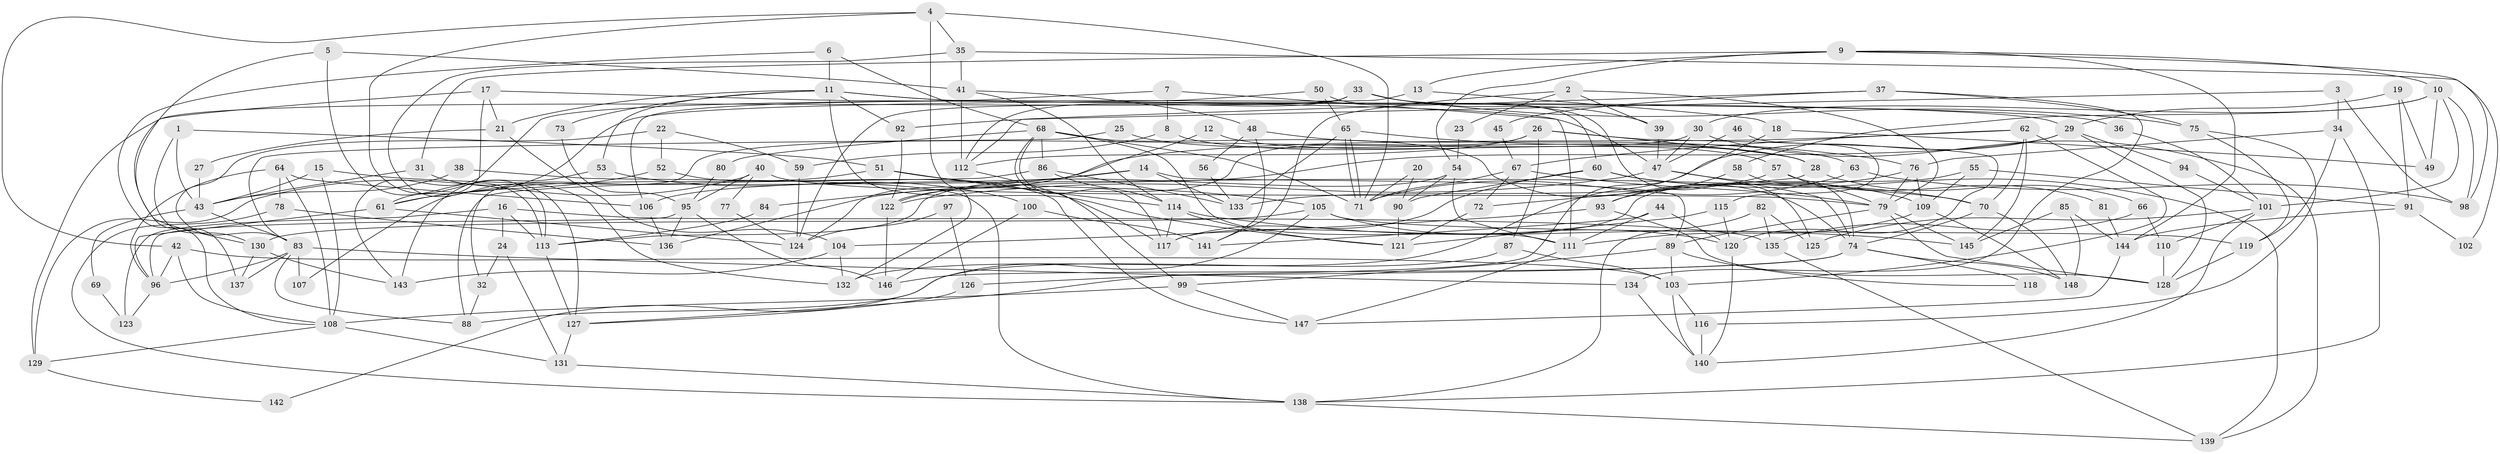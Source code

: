 // coarse degree distribution, {4: 0.1111111111111111, 10: 0.06666666666666667, 6: 0.17777777777777778, 12: 0.044444444444444446, 9: 0.06666666666666667, 5: 0.15555555555555556, 14: 0.044444444444444446, 11: 0.044444444444444446, 8: 0.15555555555555556, 7: 0.1111111111111111, 3: 0.022222222222222223}
// Generated by graph-tools (version 1.1) at 2025/36/03/04/25 23:36:59]
// undirected, 148 vertices, 296 edges
graph export_dot {
  node [color=gray90,style=filled];
  1;
  2;
  3;
  4;
  5;
  6;
  7;
  8;
  9;
  10;
  11;
  12;
  13;
  14;
  15;
  16;
  17;
  18;
  19;
  20;
  21;
  22;
  23;
  24;
  25;
  26;
  27;
  28;
  29;
  30;
  31;
  32;
  33;
  34;
  35;
  36;
  37;
  38;
  39;
  40;
  41;
  42;
  43;
  44;
  45;
  46;
  47;
  48;
  49;
  50;
  51;
  52;
  53;
  54;
  55;
  56;
  57;
  58;
  59;
  60;
  61;
  62;
  63;
  64;
  65;
  66;
  67;
  68;
  69;
  70;
  71;
  72;
  73;
  74;
  75;
  76;
  77;
  78;
  79;
  80;
  81;
  82;
  83;
  84;
  85;
  86;
  87;
  88;
  89;
  90;
  91;
  92;
  93;
  94;
  95;
  96;
  97;
  98;
  99;
  100;
  101;
  102;
  103;
  104;
  105;
  106;
  107;
  108;
  109;
  110;
  111;
  112;
  113;
  114;
  115;
  116;
  117;
  118;
  119;
  120;
  121;
  122;
  123;
  124;
  125;
  126;
  127;
  128;
  129;
  130;
  131;
  132;
  133;
  134;
  135;
  136;
  137;
  138;
  139;
  140;
  141;
  142;
  143;
  144;
  145;
  146;
  147;
  148;
  1 -- 43;
  1 -- 51;
  1 -- 130;
  2 -- 79;
  2 -- 141;
  2 -- 23;
  2 -- 39;
  3 -- 92;
  3 -- 34;
  3 -- 98;
  4 -- 71;
  4 -- 113;
  4 -- 35;
  4 -- 42;
  4 -- 132;
  5 -- 41;
  5 -- 130;
  5 -- 113;
  6 -- 68;
  6 -- 108;
  6 -- 11;
  7 -- 8;
  7 -- 111;
  7 -- 143;
  8 -- 57;
  8 -- 59;
  9 -- 98;
  9 -- 54;
  9 -- 10;
  9 -- 13;
  9 -- 31;
  9 -- 144;
  10 -- 98;
  10 -- 30;
  10 -- 49;
  10 -- 58;
  10 -- 101;
  11 -- 29;
  11 -- 21;
  11 -- 36;
  11 -- 53;
  11 -- 73;
  11 -- 92;
  11 -- 121;
  12 -- 122;
  12 -- 28;
  13 -- 18;
  13 -- 106;
  14 -- 106;
  14 -- 133;
  14 -- 84;
  14 -- 89;
  15 -- 108;
  15 -- 70;
  15 -- 43;
  16 -- 135;
  16 -- 113;
  16 -- 24;
  16 -- 123;
  17 -- 137;
  17 -- 21;
  17 -- 47;
  17 -- 61;
  18 -- 127;
  18 -- 49;
  19 -- 29;
  19 -- 91;
  19 -- 49;
  20 -- 71;
  20 -- 90;
  21 -- 104;
  21 -- 27;
  22 -- 52;
  22 -- 83;
  22 -- 59;
  23 -- 54;
  24 -- 32;
  24 -- 131;
  25 -- 83;
  25 -- 28;
  26 -- 112;
  26 -- 87;
  26 -- 28;
  26 -- 120;
  26 -- 124;
  27 -- 43;
  28 -- 72;
  28 -- 66;
  29 -- 132;
  29 -- 128;
  29 -- 94;
  29 -- 122;
  30 -- 47;
  30 -- 32;
  30 -- 139;
  31 -- 43;
  31 -- 132;
  32 -- 88;
  33 -- 39;
  33 -- 124;
  33 -- 75;
  33 -- 112;
  33 -- 125;
  33 -- 129;
  34 -- 76;
  34 -- 138;
  34 -- 119;
  35 -- 41;
  35 -- 102;
  35 -- 127;
  36 -- 101;
  37 -- 75;
  37 -- 112;
  37 -- 45;
  37 -- 134;
  38 -- 138;
  38 -- 43;
  39 -- 47;
  40 -- 95;
  40 -- 79;
  40 -- 77;
  40 -- 129;
  41 -- 114;
  41 -- 112;
  41 -- 48;
  42 -- 103;
  42 -- 96;
  42 -- 108;
  43 -- 83;
  43 -- 69;
  44 -- 120;
  44 -- 111;
  44 -- 141;
  45 -- 67;
  46 -- 47;
  46 -- 115;
  47 -- 70;
  47 -- 74;
  47 -- 122;
  48 -- 141;
  48 -- 56;
  48 -- 63;
  50 -- 60;
  50 -- 61;
  50 -- 65;
  51 -- 114;
  51 -- 105;
  51 -- 107;
  52 -- 147;
  52 -- 61;
  53 -- 143;
  53 -- 100;
  54 -- 113;
  54 -- 111;
  54 -- 90;
  55 -- 109;
  55 -- 117;
  55 -- 91;
  56 -- 133;
  57 -- 79;
  57 -- 133;
  57 -- 81;
  58 -- 74;
  58 -- 93;
  59 -- 124;
  60 -- 139;
  60 -- 117;
  60 -- 90;
  60 -- 109;
  61 -- 96;
  61 -- 124;
  62 -- 67;
  62 -- 145;
  62 -- 70;
  62 -- 103;
  62 -- 136;
  63 -- 71;
  63 -- 98;
  64 -- 106;
  64 -- 108;
  64 -- 78;
  64 -- 96;
  65 -- 71;
  65 -- 71;
  65 -- 76;
  65 -- 133;
  66 -- 135;
  66 -- 110;
  67 -- 79;
  67 -- 71;
  67 -- 72;
  68 -- 74;
  68 -- 99;
  68 -- 71;
  68 -- 80;
  68 -- 86;
  68 -- 111;
  68 -- 117;
  69 -- 123;
  70 -- 148;
  70 -- 74;
  72 -- 121;
  73 -- 95;
  74 -- 118;
  74 -- 126;
  74 -- 146;
  74 -- 148;
  75 -- 119;
  75 -- 116;
  76 -- 93;
  76 -- 79;
  76 -- 109;
  77 -- 124;
  78 -- 136;
  78 -- 138;
  79 -- 128;
  79 -- 89;
  79 -- 145;
  80 -- 95;
  81 -- 144;
  82 -- 138;
  82 -- 125;
  82 -- 135;
  83 -- 134;
  83 -- 96;
  83 -- 88;
  83 -- 107;
  83 -- 137;
  84 -- 113;
  85 -- 144;
  85 -- 148;
  85 -- 145;
  86 -- 114;
  86 -- 88;
  86 -- 133;
  87 -- 103;
  87 -- 88;
  89 -- 99;
  89 -- 103;
  89 -- 118;
  90 -- 121;
  91 -- 144;
  91 -- 102;
  92 -- 122;
  93 -- 128;
  93 -- 104;
  94 -- 101;
  95 -- 146;
  95 -- 96;
  95 -- 136;
  96 -- 123;
  97 -- 124;
  97 -- 126;
  99 -- 108;
  99 -- 147;
  100 -- 146;
  100 -- 141;
  101 -- 140;
  101 -- 110;
  101 -- 125;
  103 -- 116;
  103 -- 140;
  104 -- 132;
  104 -- 143;
  105 -- 120;
  105 -- 130;
  105 -- 119;
  105 -- 142;
  106 -- 136;
  108 -- 129;
  108 -- 131;
  109 -- 111;
  109 -- 148;
  110 -- 128;
  111 -- 147;
  112 -- 117;
  113 -- 127;
  114 -- 145;
  114 -- 121;
  114 -- 117;
  115 -- 121;
  115 -- 120;
  116 -- 140;
  119 -- 128;
  120 -- 140;
  122 -- 146;
  126 -- 127;
  127 -- 131;
  129 -- 142;
  130 -- 143;
  130 -- 137;
  131 -- 138;
  134 -- 140;
  135 -- 139;
  138 -- 139;
  144 -- 147;
}
